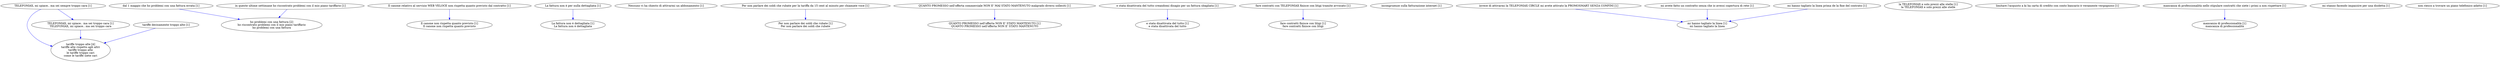 digraph collapsedGraph {
"tariffe troppo alte [4]\ntariffe alte rispetto agli altri\ntariffe troppo alte\nle tariffe troppo cari\ncome le tariffe siete cari""ho problemi con una fattura [2]\nho riscontrato problemi con il mio piano tariffario\nho problemi con una fattura""Il canone non rispetta quanto previsto [1]\nIl canone non rispetta quanto previsto""Il canone relativo al servizio WEB VELOCE non rispetta quanto previsto dal contratto [1]""La fattura non è dettagliata [1]\nLa fattura non è dettagliata""La fattura non è per nulla dettagliata [1]""Nessuno vi ha chiesto di attivarmi un abbonamento [1]""Per non parlare dei soldi che rubate [1]\nPer non parlare dei soldi che rubate""Per non parlare dei soldi che rubate per la tariffa da 15 cent al minuto per chiamate voce [1]""QUANTO PROMESSO nell'offerta NON E' STATO MANTENUTO [1]\nQUANTO PROMESSO nell'offerta NON E' STATO MANTENUTO""QUANTO PROMESSO nell'offerta commerciale NON E' MAI STATO MANTENUTO malgrado diversi solleciti [1]""TELEFONIAX, mi spiace.. ma sei troppo cara [1]\nTELEFONIAX, mi spiace.. ma sei troppo cara""TELEFONIAX, mi spiace.. ma sei sempre troppo cara [1]""dal 1 maggio che ho problemi con una fattura errata [1]""e stata disattivata del tutto [1]\ne stata disattivata del tutto""e stata disattivata del tutto creandomi disagio per un fattura sbagliata [1]""fare contratti finisce con litigi [1]\nfare contratti finisce con litigi""fare contratti con TELEFONIAX finisce con litigi tramite avvocato [1]""in queste ultime settimane ho riscontrato problemi con il mio piano tariffario [1]""incongruenze sulla fatturazione internet [1]""invece di attivarmi la TELEFONIAX CIRCLE mi avete attivato la PROMOSMART SENZA CONFINI [1]""la TELEFONIAX e solo prezzi alle stelle [1]\nla TELEFONIAX e solo prezzi alle stelle""limitare l'acquisto a ki ha carta di credito con conto bancario è veramente vergognoso [1]""mancanza di professionalità [1]\nmancanza di professionalità""mancanza di professionalità nello stipulare contratti che siete i primi a non rispettare [1]""mi avete fatto un contratto senza che io avessi copertura di rete [1]""mi hanno tagliato la linea [1]\nmi hanno tagliato la linea""mi hanno tagliato la linea prima de la fine del contrato [1]""mi stanno facendo impazzire per una disdetta [1]""non riesco a trovare un piano telefonico adatto [1]""tariffe decisamente troppo alte [1]""dal 1 maggio che ho problemi con una fattura errata [1]" -> "ho problemi con una fattura [2]\nho riscontrato problemi con il mio piano tariffario\nho problemi con una fattura" [color=blue]
"invece di attivarmi la TELEFONIAX CIRCLE mi avete attivato la PROMOSMART SENZA CONFINI [1]" -> "mi hanno tagliato la linea [1]\nmi hanno tagliato la linea" [color=blue]
"TELEFONIAX, mi spiace.. ma sei troppo cara [1]\nTELEFONIAX, mi spiace.. ma sei troppo cara" -> "tariffe troppo alte [4]\ntariffe alte rispetto agli altri\ntariffe troppo alte\nle tariffe troppo cari\ncome le tariffe siete cari" [color=blue]
"tariffe decisamente troppo alte [1]" -> "tariffe troppo alte [4]\ntariffe alte rispetto agli altri\ntariffe troppo alte\nle tariffe troppo cari\ncome le tariffe siete cari" [color=blue]
"mi avete fatto un contratto senza che io avessi copertura di rete [1]" -> "mi hanno tagliato la linea [1]\nmi hanno tagliato la linea" [color=blue]
"in queste ultime settimane ho riscontrato problemi con il mio piano tariffario [1]" -> "ho problemi con una fattura [2]\nho riscontrato problemi con il mio piano tariffario\nho problemi con una fattura" [color=blue]
"TELEFONIAX, mi spiace.. ma sei sempre troppo cara [1]" -> "tariffe troppo alte [4]\ntariffe alte rispetto agli altri\ntariffe troppo alte\nle tariffe troppo cari\ncome le tariffe siete cari" [color=blue]
"Il canone relativo al servizio WEB VELOCE non rispetta quanto previsto dal contratto [1]" -> "Il canone non rispetta quanto previsto [1]\nIl canone non rispetta quanto previsto" [color=blue]
"La fattura non è per nulla dettagliata [1]" -> "La fattura non è dettagliata [1]\nLa fattura non è dettagliata" [color=blue]
"Per non parlare dei soldi che rubate per la tariffa da 15 cent al minuto per chiamate voce [1]" -> "Per non parlare dei soldi che rubate [1]\nPer non parlare dei soldi che rubate" [color=blue]
"QUANTO PROMESSO nell'offerta commerciale NON E' MAI STATO MANTENUTO malgrado diversi solleciti [1]" -> "QUANTO PROMESSO nell'offerta NON E' STATO MANTENUTO [1]\nQUANTO PROMESSO nell'offerta NON E' STATO MANTENUTO" [color=blue]
"TELEFONIAX, mi spiace.. ma sei sempre troppo cara [1]" -> "TELEFONIAX, mi spiace.. ma sei troppo cara [1]\nTELEFONIAX, mi spiace.. ma sei troppo cara" [color=blue]
"e stata disattivata del tutto creandomi disagio per un fattura sbagliata [1]" -> "e stata disattivata del tutto [1]\ne stata disattivata del tutto" [color=blue]
"fare contratti con TELEFONIAX finisce con litigi tramite avvocato [1]" -> "fare contratti finisce con litigi [1]\nfare contratti finisce con litigi" [color=blue]
"mancanza di professionalità nello stipulare contratti che siete i primi a non rispettare [1]" -> "mancanza di professionalità [1]\nmancanza di professionalità" [color=blue]
"mi hanno tagliato la linea prima de la fine del contrato [1]" -> "mi hanno tagliato la linea [1]\nmi hanno tagliato la linea" [color=blue]
}